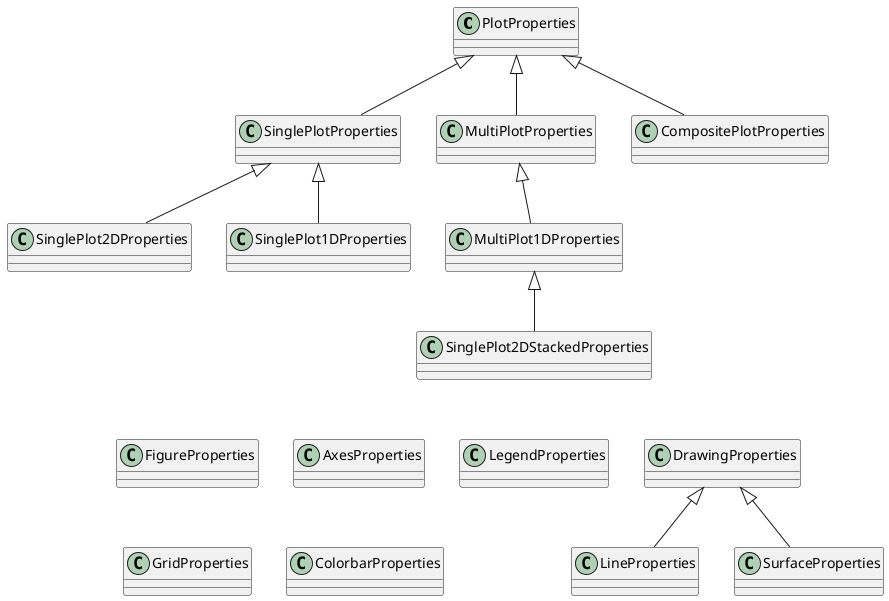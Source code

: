 @startuml

class PlotProperties {
}

class SinglePlotProperties extends PlotProperties {
}

class MultiPlotProperties extends PlotProperties {
}

class CompositePlotProperties extends PlotProperties {
}

class SinglePlot1DProperties extends SinglePlotProperties {
}

class SinglePlot2DProperties extends SinglePlotProperties{
}

class SinglePlot2DStackedProperties extends MultiPlot1DProperties {
}

class MultiPlot1DProperties extends MultiPlotProperties{
}

class AxesProperties {
}
class ColorbarProperties {
}
class FigureProperties {
}
class GridProperties {
}
class LegendProperties {
}

class DrawingProperties {
}
class LineProperties extends DrawingProperties {
}
class SurfaceProperties extends DrawingProperties {
}

SinglePlotProperties -[hidden]> MultiPlotProperties
MultiPlotProperties -[hidden]> CompositePlotProperties

FigureProperties -[hidden]> AxesProperties
AxesProperties -[hidden]> LegendProperties
SinglePlot2DStackedProperties -[hidden]-> LegendProperties
LegendProperties -[hidden]> DrawingProperties
FigureProperties -[hidden]-> GridProperties
GridProperties -[hidden]> ColorbarProperties
@enduml
